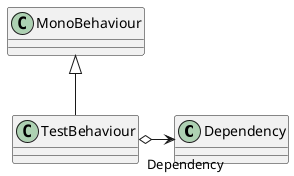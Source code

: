 @startuml
class Dependency {
}
class TestBehaviour {
}
MonoBehaviour <|-- TestBehaviour
TestBehaviour o-> "Dependency" Dependency
@enduml
